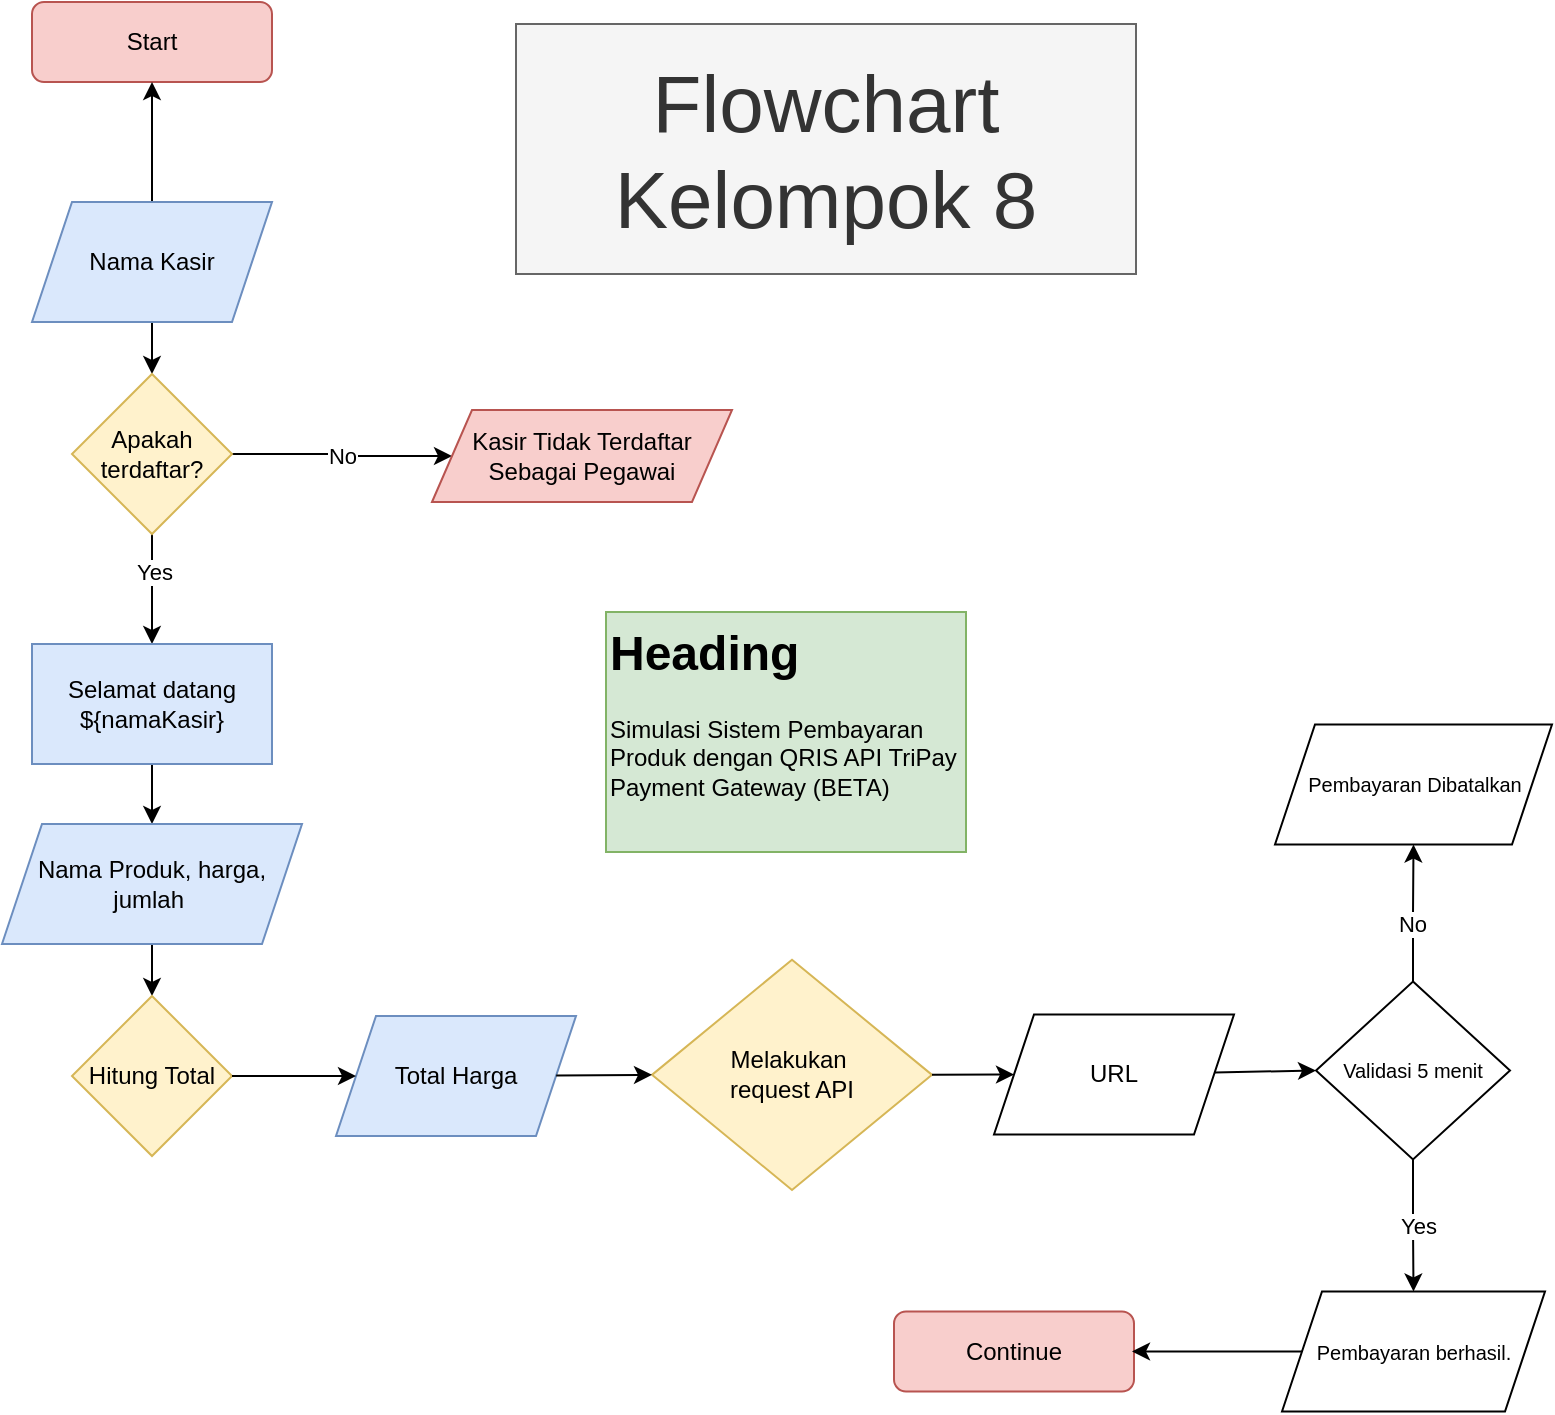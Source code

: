 <mxfile version="26.0.1">
  <diagram id="C5RBs43oDa-KdzZeNtuy" name="Page-1">
    <mxGraphModel dx="698" dy="412" grid="1" gridSize="10" guides="1" tooltips="1" connect="1" arrows="1" fold="1" page="1" pageScale="1" pageWidth="827" pageHeight="1169" math="0" shadow="0">
      <root>
        <mxCell id="WIyWlLk6GJQsqaUBKTNV-0" />
        <mxCell id="WIyWlLk6GJQsqaUBKTNV-1" parent="WIyWlLk6GJQsqaUBKTNV-0" />
        <mxCell id="WIyWlLk6GJQsqaUBKTNV-3" value="Start" style="rounded=1;whiteSpace=wrap;html=1;fontSize=12;glass=0;strokeWidth=1;shadow=0;fillColor=#f8cecc;strokeColor=#b85450;" parent="WIyWlLk6GJQsqaUBKTNV-1" vertex="1">
          <mxGeometry x="40" y="40" width="120" height="40" as="geometry" />
        </mxCell>
        <mxCell id="WIyWlLk6GJQsqaUBKTNV-4" value="Yes" style="rounded=0;html=1;jettySize=auto;orthogonalLoop=1;fontSize=11;endArrow=block;endFill=0;endSize=8;strokeWidth=1;shadow=0;labelBackgroundColor=none;edgeStyle=orthogonalEdgeStyle;" parent="WIyWlLk6GJQsqaUBKTNV-1" edge="1">
          <mxGeometry y="20" relative="1" as="geometry">
            <mxPoint as="offset" />
            <mxPoint x="190" y="900.0" as="targetPoint" />
          </mxGeometry>
        </mxCell>
        <mxCell id="WIyWlLk6GJQsqaUBKTNV-5" value="No" style="edgeStyle=orthogonalEdgeStyle;rounded=0;html=1;jettySize=auto;orthogonalLoop=1;fontSize=11;endArrow=block;endFill=0;endSize=8;strokeWidth=1;shadow=0;labelBackgroundColor=none;" parent="WIyWlLk6GJQsqaUBKTNV-1" edge="1">
          <mxGeometry y="10" relative="1" as="geometry">
            <mxPoint as="offset" />
            <mxPoint x="290.0" y="820.0" as="targetPoint" />
          </mxGeometry>
        </mxCell>
        <mxCell id="WIyWlLk6GJQsqaUBKTNV-9" value="Yes" style="edgeStyle=orthogonalEdgeStyle;rounded=0;html=1;jettySize=auto;orthogonalLoop=1;fontSize=11;endArrow=block;endFill=0;endSize=8;strokeWidth=1;shadow=0;labelBackgroundColor=none;" parent="WIyWlLk6GJQsqaUBKTNV-1" edge="1">
          <mxGeometry y="10" relative="1" as="geometry">
            <mxPoint as="offset" />
            <mxPoint x="240" y="940.0" as="sourcePoint" />
          </mxGeometry>
        </mxCell>
        <mxCell id="WIyWlLk6GJQsqaUBKTNV-11" value="Continue" style="rounded=1;whiteSpace=wrap;html=1;fontSize=12;glass=0;strokeWidth=1;shadow=0;fillColor=#f8cecc;strokeColor=#b85450;" parent="WIyWlLk6GJQsqaUBKTNV-1" vertex="1">
          <mxGeometry x="471" y="694.75" width="120" height="40" as="geometry" />
        </mxCell>
        <mxCell id="VxBh7owN66tp85ekNCpT-1" value="" style="edgeStyle=orthogonalEdgeStyle;rounded=0;orthogonalLoop=1;jettySize=auto;html=1;" parent="WIyWlLk6GJQsqaUBKTNV-1" source="VxBh7owN66tp85ekNCpT-0" target="WIyWlLk6GJQsqaUBKTNV-3" edge="1">
          <mxGeometry relative="1" as="geometry" />
        </mxCell>
        <mxCell id="VxBh7owN66tp85ekNCpT-6" value="" style="edgeStyle=orthogonalEdgeStyle;rounded=0;orthogonalLoop=1;jettySize=auto;html=1;" parent="WIyWlLk6GJQsqaUBKTNV-1" source="VxBh7owN66tp85ekNCpT-0" target="VxBh7owN66tp85ekNCpT-5" edge="1">
          <mxGeometry relative="1" as="geometry" />
        </mxCell>
        <mxCell id="VxBh7owN66tp85ekNCpT-0" value="Nama Kasir" style="shape=parallelogram;perimeter=parallelogramPerimeter;whiteSpace=wrap;html=1;fixedSize=1;fillColor=#dae8fc;strokeColor=#6c8ebf;" parent="WIyWlLk6GJQsqaUBKTNV-1" vertex="1">
          <mxGeometry x="40" y="140" width="120" height="60" as="geometry" />
        </mxCell>
        <mxCell id="VxBh7owN66tp85ekNCpT-8" value="No" style="edgeStyle=orthogonalEdgeStyle;rounded=0;orthogonalLoop=1;jettySize=auto;html=1;" parent="WIyWlLk6GJQsqaUBKTNV-1" source="VxBh7owN66tp85ekNCpT-5" target="UaBXzNMgdU9QEiGzNRX7-0" edge="1">
          <mxGeometry relative="1" as="geometry">
            <mxPoint x="300" y="266" as="targetPoint" />
          </mxGeometry>
        </mxCell>
        <mxCell id="VxBh7owN66tp85ekNCpT-18" value="" style="edgeStyle=orthogonalEdgeStyle;rounded=0;orthogonalLoop=1;jettySize=auto;html=1;" parent="WIyWlLk6GJQsqaUBKTNV-1" source="VxBh7owN66tp85ekNCpT-5" target="VxBh7owN66tp85ekNCpT-15" edge="1">
          <mxGeometry relative="1" as="geometry" />
        </mxCell>
        <mxCell id="VxBh7owN66tp85ekNCpT-19" value="Yes" style="edgeLabel;html=1;align=center;verticalAlign=middle;resizable=0;points=[];" parent="VxBh7owN66tp85ekNCpT-18" vertex="1" connectable="0">
          <mxGeometry x="-0.32" y="1" relative="1" as="geometry">
            <mxPoint as="offset" />
          </mxGeometry>
        </mxCell>
        <mxCell id="VxBh7owN66tp85ekNCpT-5" value="Apakah terdaftar?" style="rhombus;whiteSpace=wrap;html=1;fillColor=#fff2cc;strokeColor=#d6b656;" parent="WIyWlLk6GJQsqaUBKTNV-1" vertex="1">
          <mxGeometry x="60" y="226" width="80" height="80" as="geometry" />
        </mxCell>
        <mxCell id="VxBh7owN66tp85ekNCpT-21" value="" style="edgeStyle=orthogonalEdgeStyle;rounded=0;orthogonalLoop=1;jettySize=auto;html=1;" parent="WIyWlLk6GJQsqaUBKTNV-1" source="VxBh7owN66tp85ekNCpT-15" target="VxBh7owN66tp85ekNCpT-20" edge="1">
          <mxGeometry relative="1" as="geometry" />
        </mxCell>
        <mxCell id="VxBh7owN66tp85ekNCpT-15" value="Selamat datang ${namaKasir}" style="whiteSpace=wrap;html=1;fillColor=#dae8fc;strokeColor=#6c8ebf;" parent="WIyWlLk6GJQsqaUBKTNV-1" vertex="1">
          <mxGeometry x="40" y="361" width="120" height="60" as="geometry" />
        </mxCell>
        <mxCell id="VxBh7owN66tp85ekNCpT-27" value="" style="edgeStyle=orthogonalEdgeStyle;rounded=0;orthogonalLoop=1;jettySize=auto;html=1;" parent="WIyWlLk6GJQsqaUBKTNV-1" source="VxBh7owN66tp85ekNCpT-20" target="VxBh7owN66tp85ekNCpT-26" edge="1">
          <mxGeometry relative="1" as="geometry" />
        </mxCell>
        <mxCell id="VxBh7owN66tp85ekNCpT-20" value="Nama Produk, harga, jumlah&amp;nbsp;" style="shape=parallelogram;perimeter=parallelogramPerimeter;whiteSpace=wrap;html=1;fixedSize=1;fillColor=#dae8fc;strokeColor=#6c8ebf;" parent="WIyWlLk6GJQsqaUBKTNV-1" vertex="1">
          <mxGeometry x="25" y="451" width="150" height="60" as="geometry" />
        </mxCell>
        <mxCell id="VxBh7owN66tp85ekNCpT-26" value="Hitung Total" style="rhombus;whiteSpace=wrap;html=1;fillColor=#fff2cc;strokeColor=#d6b656;" parent="WIyWlLk6GJQsqaUBKTNV-1" vertex="1">
          <mxGeometry x="60" y="537" width="80" height="80" as="geometry" />
        </mxCell>
        <mxCell id="VxBh7owN66tp85ekNCpT-28" value="Total Harga" style="shape=parallelogram;perimeter=parallelogramPerimeter;whiteSpace=wrap;html=1;fixedSize=1;fillColor=#dae8fc;strokeColor=#6c8ebf;" parent="WIyWlLk6GJQsqaUBKTNV-1" vertex="1">
          <mxGeometry x="192" y="547" width="120" height="60" as="geometry" />
        </mxCell>
        <mxCell id="VxBh7owN66tp85ekNCpT-30" value="" style="endArrow=classic;html=1;rounded=0;exitX=1;exitY=0.5;exitDx=0;exitDy=0;entryX=0;entryY=0.5;entryDx=0;entryDy=0;" parent="WIyWlLk6GJQsqaUBKTNV-1" source="VxBh7owN66tp85ekNCpT-26" target="VxBh7owN66tp85ekNCpT-28" edge="1">
          <mxGeometry width="50" height="50" relative="1" as="geometry">
            <mxPoint x="310" y="760" as="sourcePoint" />
            <mxPoint x="360" y="710" as="targetPoint" />
          </mxGeometry>
        </mxCell>
        <mxCell id="VxBh7owN66tp85ekNCpT-39" value="" style="edgeStyle=orthogonalEdgeStyle;rounded=0;orthogonalLoop=1;jettySize=auto;html=1;" parent="WIyWlLk6GJQsqaUBKTNV-1" source="VxBh7owN66tp85ekNCpT-34" target="VxBh7owN66tp85ekNCpT-38" edge="1">
          <mxGeometry relative="1" as="geometry" />
        </mxCell>
        <mxCell id="VxBh7owN66tp85ekNCpT-40" value="No" style="edgeLabel;html=1;align=center;verticalAlign=middle;resizable=0;points=[];" parent="VxBh7owN66tp85ekNCpT-39" vertex="1" connectable="0">
          <mxGeometry x="-0.152" y="1" relative="1" as="geometry">
            <mxPoint as="offset" />
          </mxGeometry>
        </mxCell>
        <mxCell id="VxBh7owN66tp85ekNCpT-42" value="" style="edgeStyle=orthogonalEdgeStyle;rounded=0;orthogonalLoop=1;jettySize=auto;html=1;" parent="WIyWlLk6GJQsqaUBKTNV-1" source="VxBh7owN66tp85ekNCpT-34" target="VxBh7owN66tp85ekNCpT-41" edge="1">
          <mxGeometry relative="1" as="geometry" />
        </mxCell>
        <mxCell id="VxBh7owN66tp85ekNCpT-43" value="Yes" style="edgeLabel;html=1;align=center;verticalAlign=middle;resizable=0;points=[];" parent="VxBh7owN66tp85ekNCpT-42" vertex="1" connectable="0">
          <mxGeometry x="-0.02" y="2" relative="1" as="geometry">
            <mxPoint as="offset" />
          </mxGeometry>
        </mxCell>
        <mxCell id="VxBh7owN66tp85ekNCpT-34" value="Validasi 5 menit" style="rhombus;whiteSpace=wrap;html=1;fontSize=10;" parent="WIyWlLk6GJQsqaUBKTNV-1" vertex="1">
          <mxGeometry x="682" y="529.75" width="97" height="89" as="geometry" />
        </mxCell>
        <mxCell id="VxBh7owN66tp85ekNCpT-38" value="Pembayaran Dibatalkan" style="shape=parallelogram;perimeter=parallelogramPerimeter;whiteSpace=wrap;html=1;fixedSize=1;fontSize=10;" parent="WIyWlLk6GJQsqaUBKTNV-1" vertex="1">
          <mxGeometry x="661.5" y="401.25" width="138.5" height="60" as="geometry" />
        </mxCell>
        <mxCell id="VxBh7owN66tp85ekNCpT-41" value="Pembayaran berhasil." style="shape=parallelogram;perimeter=parallelogramPerimeter;whiteSpace=wrap;html=1;fixedSize=1;fontSize=10;" parent="WIyWlLk6GJQsqaUBKTNV-1" vertex="1">
          <mxGeometry x="665" y="684.75" width="131.5" height="60" as="geometry" />
        </mxCell>
        <mxCell id="VxBh7owN66tp85ekNCpT-45" value="" style="endArrow=classic;html=1;rounded=0;entryX=1;entryY=0.5;entryDx=0;entryDy=0;exitX=0;exitY=0.5;exitDx=0;exitDy=0;" parent="WIyWlLk6GJQsqaUBKTNV-1" source="VxBh7owN66tp85ekNCpT-41" edge="1">
          <mxGeometry width="50" height="50" relative="1" as="geometry">
            <mxPoint x="681" y="784.75" as="sourcePoint" />
            <mxPoint x="590" y="714.75" as="targetPoint" />
          </mxGeometry>
        </mxCell>
        <mxCell id="UaBXzNMgdU9QEiGzNRX7-0" value="Kasir Tidak Terdaftar Sebagai Pegawai" style="shape=parallelogram;perimeter=parallelogramPerimeter;whiteSpace=wrap;html=1;fixedSize=1;fillColor=#f8cecc;strokeColor=#b85450;" vertex="1" parent="WIyWlLk6GJQsqaUBKTNV-1">
          <mxGeometry x="240" y="244" width="150" height="46" as="geometry" />
        </mxCell>
        <mxCell id="UaBXzNMgdU9QEiGzNRX7-1" value="URL" style="shape=parallelogram;perimeter=parallelogramPerimeter;whiteSpace=wrap;html=1;fixedSize=1;" vertex="1" parent="WIyWlLk6GJQsqaUBKTNV-1">
          <mxGeometry x="521" y="546.25" width="120" height="60" as="geometry" />
        </mxCell>
        <mxCell id="UaBXzNMgdU9QEiGzNRX7-3" value="Melakukan&amp;nbsp;&lt;div&gt;request API&lt;/div&gt;" style="rhombus;whiteSpace=wrap;html=1;fillColor=#fff2cc;strokeColor=#d6b656;" vertex="1" parent="WIyWlLk6GJQsqaUBKTNV-1">
          <mxGeometry x="350" y="518.87" width="140" height="115.13" as="geometry" />
        </mxCell>
        <mxCell id="UaBXzNMgdU9QEiGzNRX7-5" value="" style="endArrow=classic;html=1;rounded=0;entryX=0;entryY=0.5;entryDx=0;entryDy=0;exitX=1;exitY=0.5;exitDx=0;exitDy=0;" edge="1" parent="WIyWlLk6GJQsqaUBKTNV-1" source="UaBXzNMgdU9QEiGzNRX7-3" target="UaBXzNMgdU9QEiGzNRX7-1">
          <mxGeometry width="50" height="50" relative="1" as="geometry">
            <mxPoint x="390" y="560" as="sourcePoint" />
            <mxPoint x="440" y="510" as="targetPoint" />
          </mxGeometry>
        </mxCell>
        <mxCell id="UaBXzNMgdU9QEiGzNRX7-6" value="&lt;h1 style=&quot;margin-top: 0px;&quot;&gt;Heading&lt;/h1&gt;&lt;p&gt;Simulasi Sistem Pembayaran Produk dengan QRIS API TriPay Payment Gateway (BETA)&lt;/p&gt;" style="text;html=1;whiteSpace=wrap;overflow=hidden;rounded=0;fillColor=#d5e8d4;strokeColor=#82b366;" vertex="1" parent="WIyWlLk6GJQsqaUBKTNV-1">
          <mxGeometry x="327" y="345" width="180" height="120" as="geometry" />
        </mxCell>
        <mxCell id="UaBXzNMgdU9QEiGzNRX7-7" value="&lt;font style=&quot;font-size: 40px;&quot;&gt;Flowchart Kelompok 8&lt;/font&gt;" style="text;html=1;align=center;verticalAlign=middle;whiteSpace=wrap;rounded=0;fillColor=#f5f5f5;fontColor=#333333;strokeColor=#666666;" vertex="1" parent="WIyWlLk6GJQsqaUBKTNV-1">
          <mxGeometry x="282" y="51" width="310" height="125" as="geometry" />
        </mxCell>
        <mxCell id="UaBXzNMgdU9QEiGzNRX7-8" value="" style="endArrow=classic;html=1;rounded=0;entryX=0;entryY=0.5;entryDx=0;entryDy=0;" edge="1" parent="WIyWlLk6GJQsqaUBKTNV-1" source="VxBh7owN66tp85ekNCpT-28" target="UaBXzNMgdU9QEiGzNRX7-3">
          <mxGeometry width="50" height="50" relative="1" as="geometry">
            <mxPoint x="230" y="700" as="sourcePoint" />
            <mxPoint x="370" y="580" as="targetPoint" />
          </mxGeometry>
        </mxCell>
        <mxCell id="UaBXzNMgdU9QEiGzNRX7-11" value="" style="endArrow=classic;html=1;rounded=0;entryX=0;entryY=0.5;entryDx=0;entryDy=0;" edge="1" parent="WIyWlLk6GJQsqaUBKTNV-1" source="UaBXzNMgdU9QEiGzNRX7-1" target="VxBh7owN66tp85ekNCpT-34">
          <mxGeometry width="50" height="50" relative="1" as="geometry">
            <mxPoint x="630" y="630" as="sourcePoint" />
            <mxPoint x="680" y="580" as="targetPoint" />
          </mxGeometry>
        </mxCell>
      </root>
    </mxGraphModel>
  </diagram>
</mxfile>
